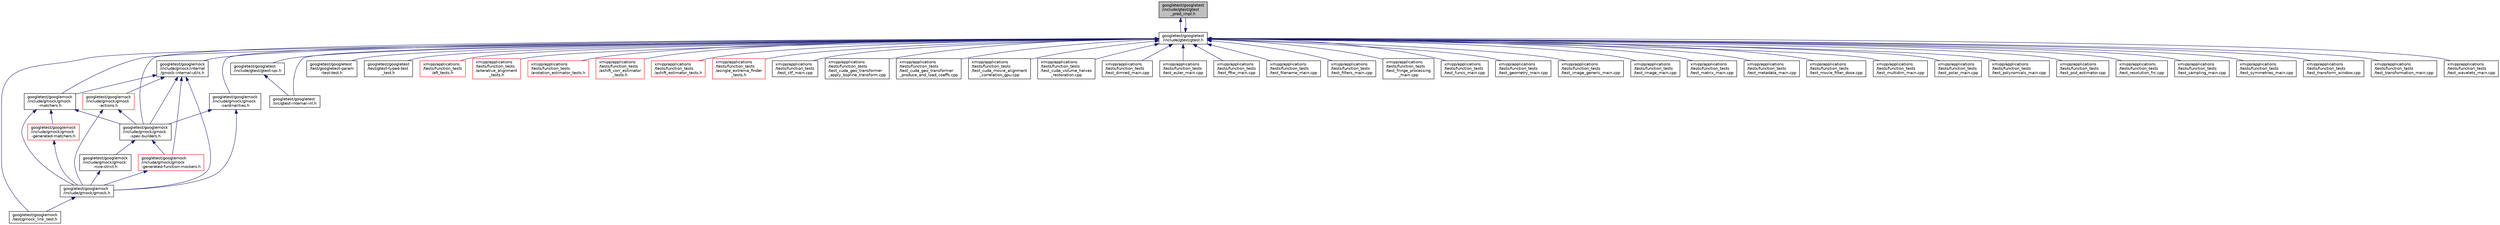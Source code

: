 digraph "googletest/googletest/include/gtest/gtest_pred_impl.h"
{
  edge [fontname="Helvetica",fontsize="10",labelfontname="Helvetica",labelfontsize="10"];
  node [fontname="Helvetica",fontsize="10",shape=record];
  Node51 [label="googletest/googletest\l/include/gtest/gtest\l_pred_impl.h",height=0.2,width=0.4,color="black", fillcolor="grey75", style="filled", fontcolor="black"];
  Node51 -> Node52 [dir="back",color="midnightblue",fontsize="10",style="solid",fontname="Helvetica"];
  Node52 [label="googletest/googletest\l/include/gtest/gtest.h",height=0.2,width=0.4,color="black", fillcolor="white", style="filled",URL="$gtest_8h.html"];
  Node52 -> Node53 [dir="back",color="midnightblue",fontsize="10",style="solid",fontname="Helvetica"];
  Node53 [label="googletest/googlemock\l/include/gmock/gmock\l-cardinalities.h",height=0.2,width=0.4,color="black", fillcolor="white", style="filled",URL="$gmock-cardinalities_8h.html"];
  Node53 -> Node54 [dir="back",color="midnightblue",fontsize="10",style="solid",fontname="Helvetica"];
  Node54 [label="googletest/googlemock\l/include/gmock/gmock\l-spec-builders.h",height=0.2,width=0.4,color="black", fillcolor="white", style="filled",URL="$gmock-spec-builders_8h.html"];
  Node54 -> Node55 [dir="back",color="midnightblue",fontsize="10",style="solid",fontname="Helvetica"];
  Node55 [label="googletest/googlemock\l/include/gmock/gmock\l-generated-function-mockers.h",height=0.2,width=0.4,color="red", fillcolor="white", style="filled",URL="$gmock-generated-function-mockers_8h.html"];
  Node55 -> Node57 [dir="back",color="midnightblue",fontsize="10",style="solid",fontname="Helvetica"];
  Node57 [label="googletest/googlemock\l/include/gmock/gmock.h",height=0.2,width=0.4,color="black", fillcolor="white", style="filled",URL="$gmock_8h.html"];
  Node57 -> Node58 [dir="back",color="midnightblue",fontsize="10",style="solid",fontname="Helvetica"];
  Node58 [label="googletest/googlemock\l/test/gmock_link_test.h",height=0.2,width=0.4,color="black", fillcolor="white", style="filled",URL="$gmock__link__test_8h.html"];
  Node54 -> Node59 [dir="back",color="midnightblue",fontsize="10",style="solid",fontname="Helvetica"];
  Node59 [label="googletest/googlemock\l/include/gmock/gmock\l-nice-strict.h",height=0.2,width=0.4,color="black", fillcolor="white", style="filled",URL="$gmock-nice-strict_8h.html"];
  Node59 -> Node57 [dir="back",color="midnightblue",fontsize="10",style="solid",fontname="Helvetica"];
  Node53 -> Node57 [dir="back",color="midnightblue",fontsize="10",style="solid",fontname="Helvetica"];
  Node52 -> Node60 [dir="back",color="midnightblue",fontsize="10",style="solid",fontname="Helvetica"];
  Node60 [label="googletest/googlemock\l/include/gmock/gmock\l-matchers.h",height=0.2,width=0.4,color="black", fillcolor="white", style="filled",URL="$gmock-matchers_8h.html"];
  Node60 -> Node61 [dir="back",color="midnightblue",fontsize="10",style="solid",fontname="Helvetica"];
  Node61 [label="googletest/googlemock\l/include/gmock/gmock\l-generated-matchers.h",height=0.2,width=0.4,color="red", fillcolor="white", style="filled",URL="$gmock-generated-matchers_8h.html"];
  Node61 -> Node57 [dir="back",color="midnightblue",fontsize="10",style="solid",fontname="Helvetica"];
  Node60 -> Node54 [dir="back",color="midnightblue",fontsize="10",style="solid",fontname="Helvetica"];
  Node60 -> Node57 [dir="back",color="midnightblue",fontsize="10",style="solid",fontname="Helvetica"];
  Node52 -> Node54 [dir="back",color="midnightblue",fontsize="10",style="solid",fontname="Helvetica"];
  Node52 -> Node63 [dir="back",color="midnightblue",fontsize="10",style="solid",fontname="Helvetica"];
  Node63 [label="googletest/googlemock\l/include/gmock/internal\l/gmock-internal-utils.h",height=0.2,width=0.4,color="black", fillcolor="white", style="filled",URL="$gmock-internal-utils_8h.html"];
  Node63 -> Node64 [dir="back",color="midnightblue",fontsize="10",style="solid",fontname="Helvetica"];
  Node64 [label="googletest/googlemock\l/include/gmock/gmock\l-actions.h",height=0.2,width=0.4,color="red", fillcolor="white", style="filled",URL="$gmock-actions_8h.html"];
  Node64 -> Node54 [dir="back",color="midnightblue",fontsize="10",style="solid",fontname="Helvetica"];
  Node64 -> Node57 [dir="back",color="midnightblue",fontsize="10",style="solid",fontname="Helvetica"];
  Node63 -> Node55 [dir="back",color="midnightblue",fontsize="10",style="solid",fontname="Helvetica"];
  Node63 -> Node60 [dir="back",color="midnightblue",fontsize="10",style="solid",fontname="Helvetica"];
  Node63 -> Node54 [dir="back",color="midnightblue",fontsize="10",style="solid",fontname="Helvetica"];
  Node63 -> Node57 [dir="back",color="midnightblue",fontsize="10",style="solid",fontname="Helvetica"];
  Node52 -> Node58 [dir="back",color="midnightblue",fontsize="10",style="solid",fontname="Helvetica"];
  Node52 -> Node67 [dir="back",color="midnightblue",fontsize="10",style="solid",fontname="Helvetica"];
  Node67 [label="googletest/googletest\l/include/gtest/gtest-spi.h",height=0.2,width=0.4,color="black", fillcolor="white", style="filled",URL="$gtest-spi_8h.html"];
  Node67 -> Node68 [dir="back",color="midnightblue",fontsize="10",style="solid",fontname="Helvetica"];
  Node68 [label="googletest/googletest\l/src/gtest-internal-inl.h",height=0.2,width=0.4,color="black", fillcolor="white", style="filled",URL="$gtest-internal-inl_8h.html"];
  Node52 -> Node51 [dir="back",color="midnightblue",fontsize="10",style="solid",fontname="Helvetica"];
  Node52 -> Node68 [dir="back",color="midnightblue",fontsize="10",style="solid",fontname="Helvetica"];
  Node52 -> Node69 [dir="back",color="midnightblue",fontsize="10",style="solid",fontname="Helvetica"];
  Node69 [label="googletest/googletest\l/test/googletest-param\l-test-test.h",height=0.2,width=0.4,color="black", fillcolor="white", style="filled",URL="$googletest-param-test-test_8h.html"];
  Node52 -> Node70 [dir="back",color="midnightblue",fontsize="10",style="solid",fontname="Helvetica"];
  Node70 [label="googletest/googletest\l/test/gtest-typed-test\l_test.h",height=0.2,width=0.4,color="black", fillcolor="white", style="filled",URL="$gtest-typed-test__test_8h.html"];
  Node52 -> Node71 [dir="back",color="midnightblue",fontsize="10",style="solid",fontname="Helvetica"];
  Node71 [label="xmipp/applications\l/tests/function_tests\l/aft_tests.h",height=0.2,width=0.4,color="red", fillcolor="white", style="filled",URL="$aft__tests_8h.html"];
  Node52 -> Node74 [dir="back",color="midnightblue",fontsize="10",style="solid",fontname="Helvetica"];
  Node74 [label="xmipp/applications\l/tests/function_tests\l/aiterative_alignment\l_tests.h",height=0.2,width=0.4,color="red", fillcolor="white", style="filled",URL="$aiterative__alignment__tests_8h.html"];
  Node52 -> Node77 [dir="back",color="midnightblue",fontsize="10",style="solid",fontname="Helvetica"];
  Node77 [label="xmipp/applications\l/tests/function_tests\l/arotation_estimator_tests.h",height=0.2,width=0.4,color="red", fillcolor="white", style="filled",URL="$arotation__estimator__tests_8h.html"];
  Node52 -> Node80 [dir="back",color="midnightblue",fontsize="10",style="solid",fontname="Helvetica"];
  Node80 [label="xmipp/applications\l/tests/function_tests\l/ashift_corr_estimator\l_tests.h",height=0.2,width=0.4,color="red", fillcolor="white", style="filled",URL="$ashift__corr__estimator__tests_8h.html"];
  Node52 -> Node83 [dir="back",color="midnightblue",fontsize="10",style="solid",fontname="Helvetica"];
  Node83 [label="xmipp/applications\l/tests/function_tests\l/ashift_estimator_tests.h",height=0.2,width=0.4,color="red", fillcolor="white", style="filled",URL="$ashift__estimator__tests_8h.html"];
  Node52 -> Node84 [dir="back",color="midnightblue",fontsize="10",style="solid",fontname="Helvetica"];
  Node84 [label="xmipp/applications\l/tests/function_tests\l/asingle_extrema_finder\l_tests.h",height=0.2,width=0.4,color="red", fillcolor="white", style="filled",URL="$asingle__extrema__finder__tests_8h.html"];
  Node52 -> Node87 [dir="back",color="midnightblue",fontsize="10",style="solid",fontname="Helvetica"];
  Node87 [label="xmipp/applications\l/tests/function_tests\l/test_ctf_main.cpp",height=0.2,width=0.4,color="black", fillcolor="white", style="filled",URL="$test__ctf__main_8cpp.html"];
  Node52 -> Node88 [dir="back",color="midnightblue",fontsize="10",style="solid",fontname="Helvetica"];
  Node88 [label="xmipp/applications\l/tests/function_tests\l/test_cuda_geo_transformer\l_apply_bspline_transform.cpp",height=0.2,width=0.4,color="black", fillcolor="white", style="filled",URL="$test__cuda__geo__transformer__apply__bspline__transform_8cpp.html"];
  Node52 -> Node89 [dir="back",color="midnightblue",fontsize="10",style="solid",fontname="Helvetica"];
  Node89 [label="xmipp/applications\l/tests/function_tests\l/test_cuda_geo_transformer\l_produce_and_load_coeffs.cpp",height=0.2,width=0.4,color="black", fillcolor="white", style="filled",URL="$test__cuda__geo__transformer__produce__and__load__coeffs_8cpp.html"];
  Node52 -> Node90 [dir="back",color="midnightblue",fontsize="10",style="solid",fontname="Helvetica"];
  Node90 [label="xmipp/applications\l/tests/function_tests\l/test_cuda_movie_alignment\l_correlation_gpu.cpp",height=0.2,width=0.4,color="black", fillcolor="white", style="filled",URL="$test__cuda__movie__alignment__correlation__gpu_8cpp.html"];
  Node52 -> Node91 [dir="back",color="midnightblue",fontsize="10",style="solid",fontname="Helvetica"];
  Node91 [label="xmipp/applications\l/tests/function_tests\l/test_cuda_volume_halves\l_restoration.cpp",height=0.2,width=0.4,color="black", fillcolor="white", style="filled",URL="$test__cuda__volume__halves__restoration_8cpp.html"];
  Node52 -> Node92 [dir="back",color="midnightblue",fontsize="10",style="solid",fontname="Helvetica"];
  Node92 [label="xmipp/applications\l/tests/function_tests\l/test_dimred_main.cpp",height=0.2,width=0.4,color="black", fillcolor="white", style="filled",URL="$test__dimred__main_8cpp.html"];
  Node52 -> Node93 [dir="back",color="midnightblue",fontsize="10",style="solid",fontname="Helvetica"];
  Node93 [label="xmipp/applications\l/tests/function_tests\l/test_euler_main.cpp",height=0.2,width=0.4,color="black", fillcolor="white", style="filled",URL="$test__euler__main_8cpp.html"];
  Node52 -> Node94 [dir="back",color="midnightblue",fontsize="10",style="solid",fontname="Helvetica"];
  Node94 [label="xmipp/applications\l/tests/function_tests\l/test_fftw_main.cpp",height=0.2,width=0.4,color="black", fillcolor="white", style="filled",URL="$test__fftw__main_8cpp.html"];
  Node52 -> Node95 [dir="back",color="midnightblue",fontsize="10",style="solid",fontname="Helvetica"];
  Node95 [label="xmipp/applications\l/tests/function_tests\l/test_filename_main.cpp",height=0.2,width=0.4,color="black", fillcolor="white", style="filled",URL="$test__filename__main_8cpp.html"];
  Node52 -> Node96 [dir="back",color="midnightblue",fontsize="10",style="solid",fontname="Helvetica"];
  Node96 [label="xmipp/applications\l/tests/function_tests\l/test_filters_main.cpp",height=0.2,width=0.4,color="black", fillcolor="white", style="filled",URL="$test__filters__main_8cpp.html"];
  Node52 -> Node97 [dir="back",color="midnightblue",fontsize="10",style="solid",fontname="Helvetica"];
  Node97 [label="xmipp/applications\l/tests/function_tests\l/test_fringe_processing\l_main.cpp",height=0.2,width=0.4,color="black", fillcolor="white", style="filled",URL="$test__fringe__processing__main_8cpp.html"];
  Node52 -> Node98 [dir="back",color="midnightblue",fontsize="10",style="solid",fontname="Helvetica"];
  Node98 [label="xmipp/applications\l/tests/function_tests\l/test_funcs_main.cpp",height=0.2,width=0.4,color="black", fillcolor="white", style="filled",URL="$test__funcs__main_8cpp.html"];
  Node52 -> Node99 [dir="back",color="midnightblue",fontsize="10",style="solid",fontname="Helvetica"];
  Node99 [label="xmipp/applications\l/tests/function_tests\l/test_geometry_main.cpp",height=0.2,width=0.4,color="black", fillcolor="white", style="filled",URL="$test__geometry__main_8cpp.html"];
  Node52 -> Node100 [dir="back",color="midnightblue",fontsize="10",style="solid",fontname="Helvetica"];
  Node100 [label="xmipp/applications\l/tests/function_tests\l/test_image_generic_main.cpp",height=0.2,width=0.4,color="black", fillcolor="white", style="filled",URL="$test__image__generic__main_8cpp.html"];
  Node52 -> Node101 [dir="back",color="midnightblue",fontsize="10",style="solid",fontname="Helvetica"];
  Node101 [label="xmipp/applications\l/tests/function_tests\l/test_image_main.cpp",height=0.2,width=0.4,color="black", fillcolor="white", style="filled",URL="$test__image__main_8cpp.html"];
  Node52 -> Node102 [dir="back",color="midnightblue",fontsize="10",style="solid",fontname="Helvetica"];
  Node102 [label="xmipp/applications\l/tests/function_tests\l/test_matrix_main.cpp",height=0.2,width=0.4,color="black", fillcolor="white", style="filled",URL="$test__matrix__main_8cpp.html"];
  Node52 -> Node103 [dir="back",color="midnightblue",fontsize="10",style="solid",fontname="Helvetica"];
  Node103 [label="xmipp/applications\l/tests/function_tests\l/test_metadata_main.cpp",height=0.2,width=0.4,color="black", fillcolor="white", style="filled",URL="$test__metadata__main_8cpp.html"];
  Node52 -> Node104 [dir="back",color="midnightblue",fontsize="10",style="solid",fontname="Helvetica"];
  Node104 [label="xmipp/applications\l/tests/function_tests\l/test_movie_filter_dose.cpp",height=0.2,width=0.4,color="black", fillcolor="white", style="filled",URL="$test__movie__filter__dose_8cpp.html"];
  Node52 -> Node105 [dir="back",color="midnightblue",fontsize="10",style="solid",fontname="Helvetica"];
  Node105 [label="xmipp/applications\l/tests/function_tests\l/test_multidim_main.cpp",height=0.2,width=0.4,color="black", fillcolor="white", style="filled",URL="$test__multidim__main_8cpp.html"];
  Node52 -> Node106 [dir="back",color="midnightblue",fontsize="10",style="solid",fontname="Helvetica"];
  Node106 [label="xmipp/applications\l/tests/function_tests\l/test_polar_main.cpp",height=0.2,width=0.4,color="black", fillcolor="white", style="filled",URL="$test__polar__main_8cpp.html"];
  Node52 -> Node107 [dir="back",color="midnightblue",fontsize="10",style="solid",fontname="Helvetica"];
  Node107 [label="xmipp/applications\l/tests/function_tests\l/test_polynomials_main.cpp",height=0.2,width=0.4,color="black", fillcolor="white", style="filled",URL="$test__polynomials__main_8cpp.html"];
  Node52 -> Node108 [dir="back",color="midnightblue",fontsize="10",style="solid",fontname="Helvetica"];
  Node108 [label="xmipp/applications\l/tests/function_tests\l/test_psd_estimator.cpp",height=0.2,width=0.4,color="black", fillcolor="white", style="filled",URL="$test__psd__estimator_8cpp.html"];
  Node52 -> Node109 [dir="back",color="midnightblue",fontsize="10",style="solid",fontname="Helvetica"];
  Node109 [label="xmipp/applications\l/tests/function_tests\l/test_resolution_frc.cpp",height=0.2,width=0.4,color="black", fillcolor="white", style="filled",URL="$test__resolution__frc_8cpp.html"];
  Node52 -> Node110 [dir="back",color="midnightblue",fontsize="10",style="solid",fontname="Helvetica"];
  Node110 [label="xmipp/applications\l/tests/function_tests\l/test_sampling_main.cpp",height=0.2,width=0.4,color="black", fillcolor="white", style="filled",URL="$test__sampling__main_8cpp.html"];
  Node52 -> Node111 [dir="back",color="midnightblue",fontsize="10",style="solid",fontname="Helvetica"];
  Node111 [label="xmipp/applications\l/tests/function_tests\l/test_symmetries_main.cpp",height=0.2,width=0.4,color="black", fillcolor="white", style="filled",URL="$test__symmetries__main_8cpp.html"];
  Node52 -> Node112 [dir="back",color="midnightblue",fontsize="10",style="solid",fontname="Helvetica"];
  Node112 [label="xmipp/applications\l/tests/function_tests\l/test_transform_window.cpp",height=0.2,width=0.4,color="black", fillcolor="white", style="filled",URL="$test__transform__window_8cpp.html"];
  Node52 -> Node113 [dir="back",color="midnightblue",fontsize="10",style="solid",fontname="Helvetica"];
  Node113 [label="xmipp/applications\l/tests/function_tests\l/test_transformation_main.cpp",height=0.2,width=0.4,color="black", fillcolor="white", style="filled",URL="$test__transformation__main_8cpp.html"];
  Node52 -> Node114 [dir="back",color="midnightblue",fontsize="10",style="solid",fontname="Helvetica"];
  Node114 [label="xmipp/applications\l/tests/function_tests\l/test_wavelets_main.cpp",height=0.2,width=0.4,color="black", fillcolor="white", style="filled",URL="$test__wavelets__main_8cpp.html"];
}

